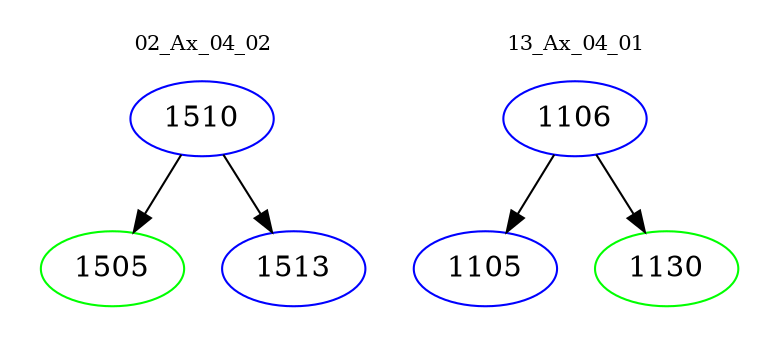 digraph{
subgraph cluster_0 {
color = white
label = "02_Ax_04_02";
fontsize=10;
T0_1510 [label="1510", color="blue"]
T0_1510 -> T0_1505 [color="black"]
T0_1505 [label="1505", color="green"]
T0_1510 -> T0_1513 [color="black"]
T0_1513 [label="1513", color="blue"]
}
subgraph cluster_1 {
color = white
label = "13_Ax_04_01";
fontsize=10;
T1_1106 [label="1106", color="blue"]
T1_1106 -> T1_1105 [color="black"]
T1_1105 [label="1105", color="blue"]
T1_1106 -> T1_1130 [color="black"]
T1_1130 [label="1130", color="green"]
}
}
